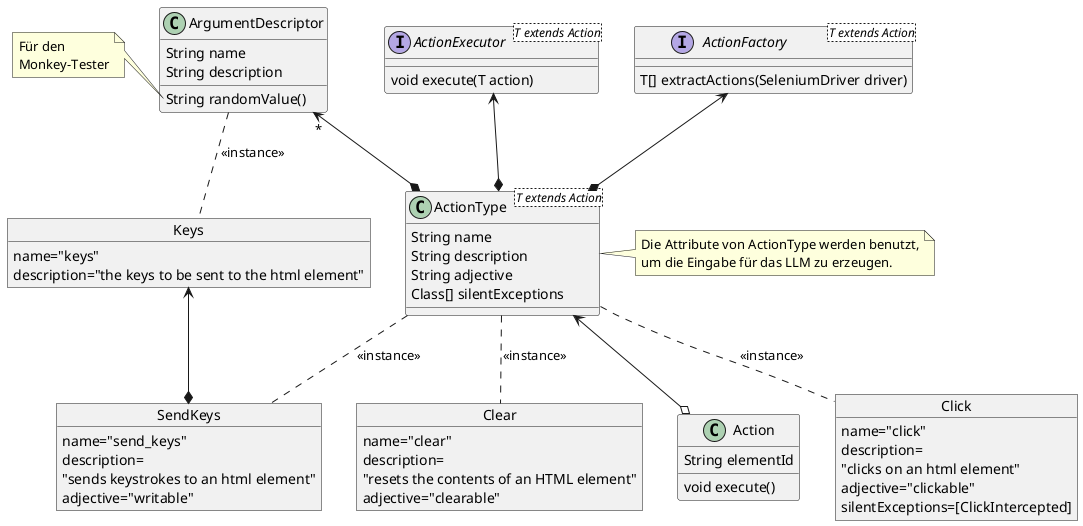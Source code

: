 @startuml


object Click {
name="click"
description=\n"clicks on an html element"
adjective="clickable"
silentExceptions=[ClickIntercepted]
}
object Clear{
name="clear"
description=\n"resets the contents of an HTML element"
adjective="clearable"
}
object SendKeys{
name="send_keys"
description=\n"sends keystrokes to an html element"
adjective="writable"
}

ActionType .. Click : <<instance>>
ActionType .. Clear : <<instance>>
ActionType .. SendKeys : <<instance>>

ActionExecutor <--* ActionType
ActionFactory <--* ActionType
ArgumentDescriptor "*" <--* ActionType



class ActionType<T extends Action>{
String name
String description
String adjective
Class[] silentExceptions
}

note right of ActionType
Die Attribute von ActionType werden benutzt,
um die Eingabe für das LLM zu erzeugen.
end note

interface ActionExecutor<T extends Action> {
void execute(T action)
}
interface ActionFactory<T extends Action> {
T[] extractActions(SeleniumDriver driver)
}

class ArgumentDescriptor{
String name
String description
String randomValue()
}

note left of ArgumentDescriptor::"randomValue()"
Für den
Monkey-Tester
end note

object Keys{
name="keys"
description="the keys to be sent to the html element"
}

Keys <--* SendKeys
ArgumentDescriptor .. Keys : <<instance>>

class Action {
String elementId
void execute()
}

ActionType <--o Action
@enduml